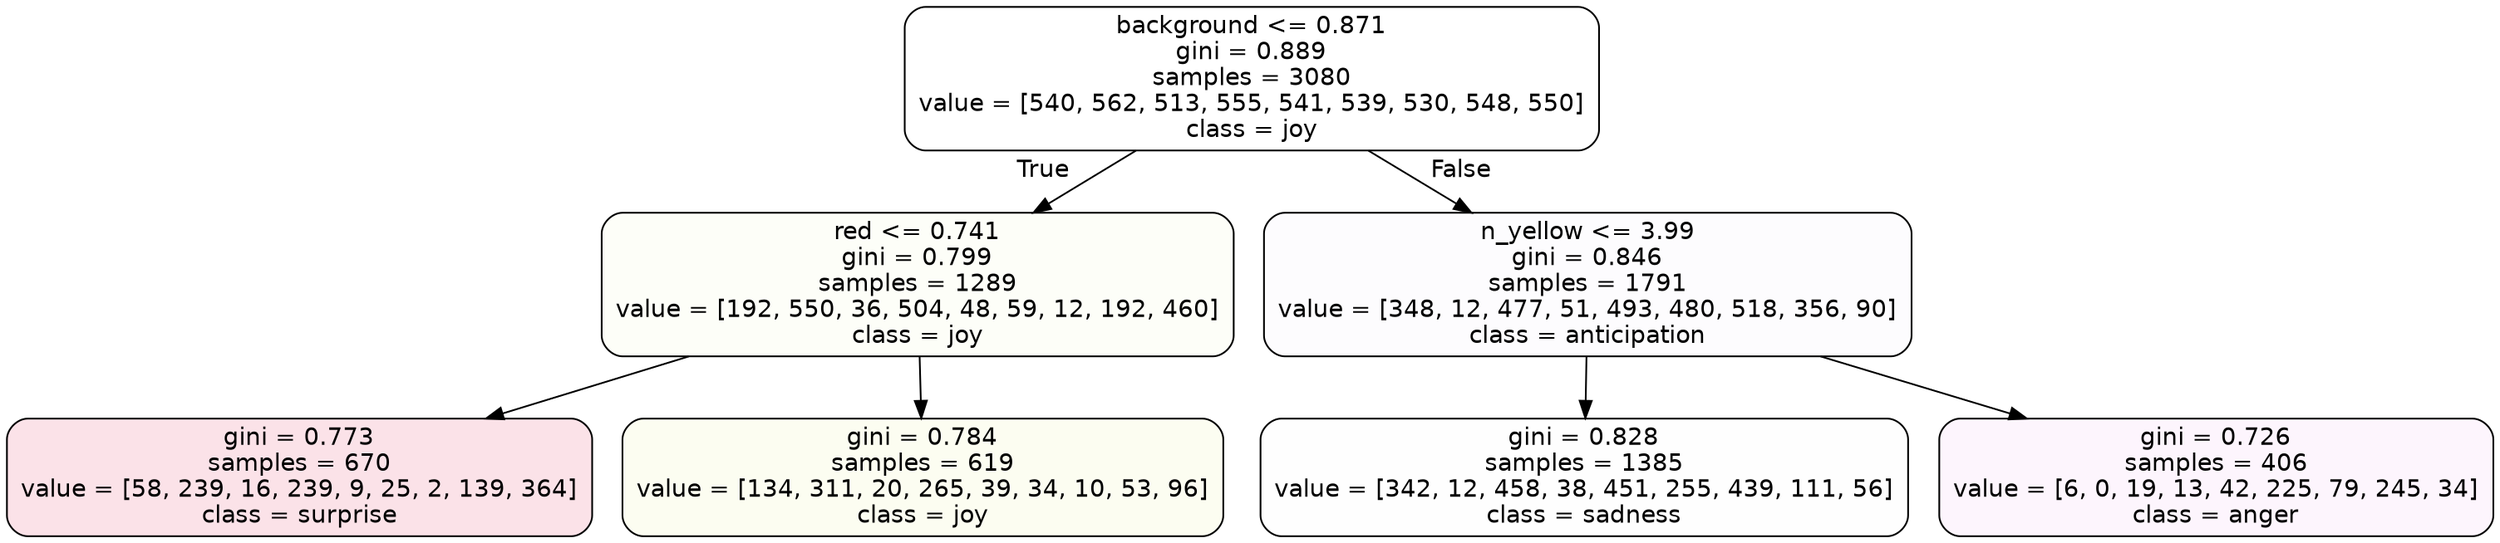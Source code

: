 digraph Tree {
node [shape=box, style="filled, rounded", color="black", fontname=helvetica] ;
edge [fontname=helvetica] ;
0 [label="background <= 0.871\ngini = 0.889\nsamples = 3080\nvalue = [540, 562, 513, 555, 541, 539, 530, 548, 550]\nclass = joy", fillcolor="#d7e53900"] ;
1 [label="red <= 0.741\ngini = 0.799\nsamples = 1289\nvalue = [192, 550, 36, 504, 48, 59, 12, 192, 460]\nclass = joy", fillcolor="#d7e53908"] ;
0 -> 1 [labeldistance=2.5, labelangle=45, headlabel="True"] ;
2 [label="gini = 0.773\nsamples = 670\nvalue = [58, 239, 16, 239, 9, 25, 2, 139, 364]\nclass = surprise", fillcolor="#e5396425"] ;
1 -> 2 ;
3 [label="gini = 0.784\nsamples = 619\nvalue = [134, 311, 20, 265, 39, 34, 10, 53, 96]\nclass = joy", fillcolor="#d7e53911"] ;
1 -> 3 ;
4 [label="n_yellow <= 3.99\ngini = 0.846\nsamples = 1791\nvalue = [348, 12, 477, 51, 493, 480, 518, 356, 90]\nclass = anticipation", fillcolor="#8139e503"] ;
0 -> 4 [labeldistance=2.5, labelangle=-45, headlabel="False"] ;
5 [label="gini = 0.828\nsamples = 1385\nvalue = [342, 12, 458, 38, 451, 255, 439, 111, 56]\nclass = sadness", fillcolor="#64e53901"] ;
4 -> 5 ;
6 [label="gini = 0.726\nsamples = 406\nvalue = [6, 0, 19, 13, 42, 225, 79, 245, 34]\nclass = anger", fillcolor="#e539d70c"] ;
4 -> 6 ;
}